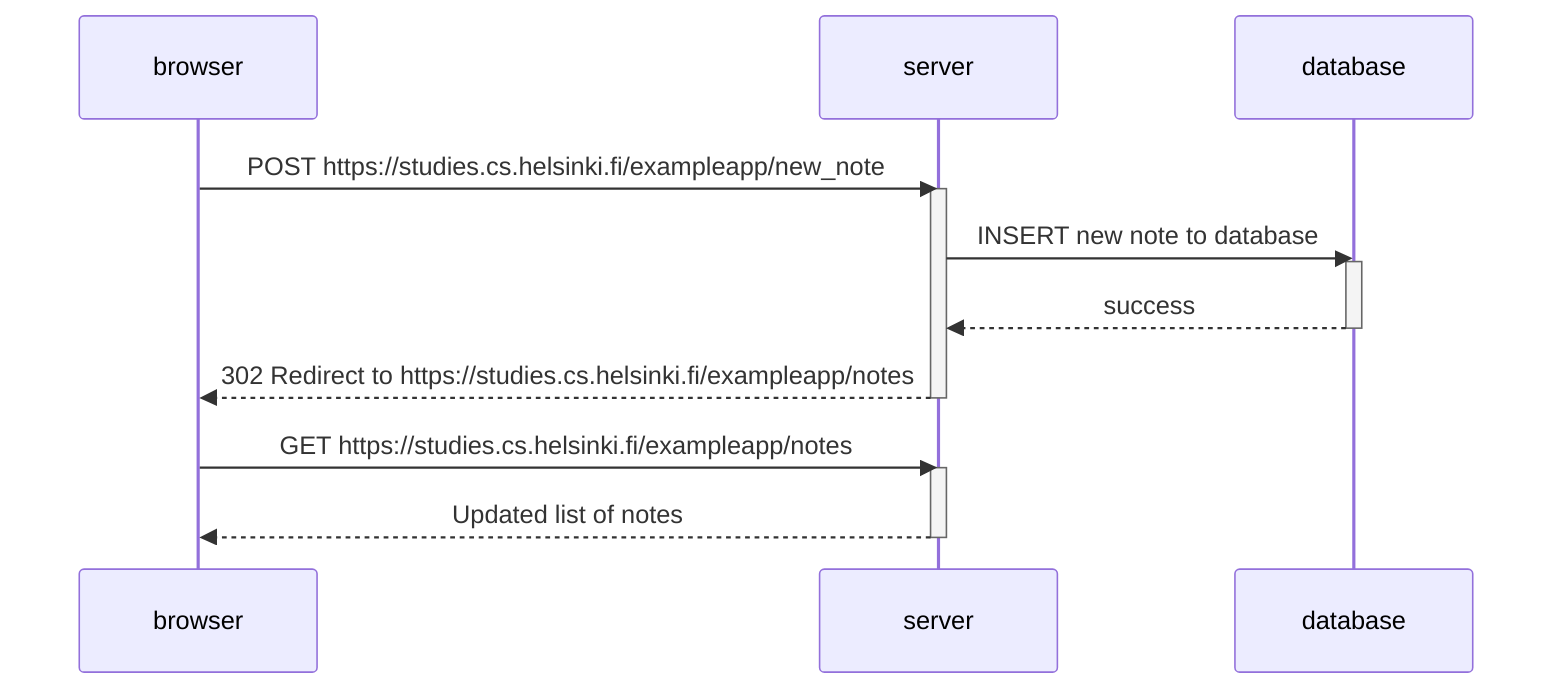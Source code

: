sequenceDiagram
    participant browser
    participant server
    participant database

    browser->>server: POST https://studies.cs.helsinki.fi/exampleapp/new_note
    activate server
    server->>database: INSERT new note to database
    activate database
    database-->>server: success
    deactivate database
    server-->>browser: 302 Redirect to https://studies.cs.helsinki.fi/exampleapp/notes
    deactivate server
    browser->>server: GET https://studies.cs.helsinki.fi/exampleapp/notes
    activate server
    server-->>browser: Updated list of notes
    deactivate server